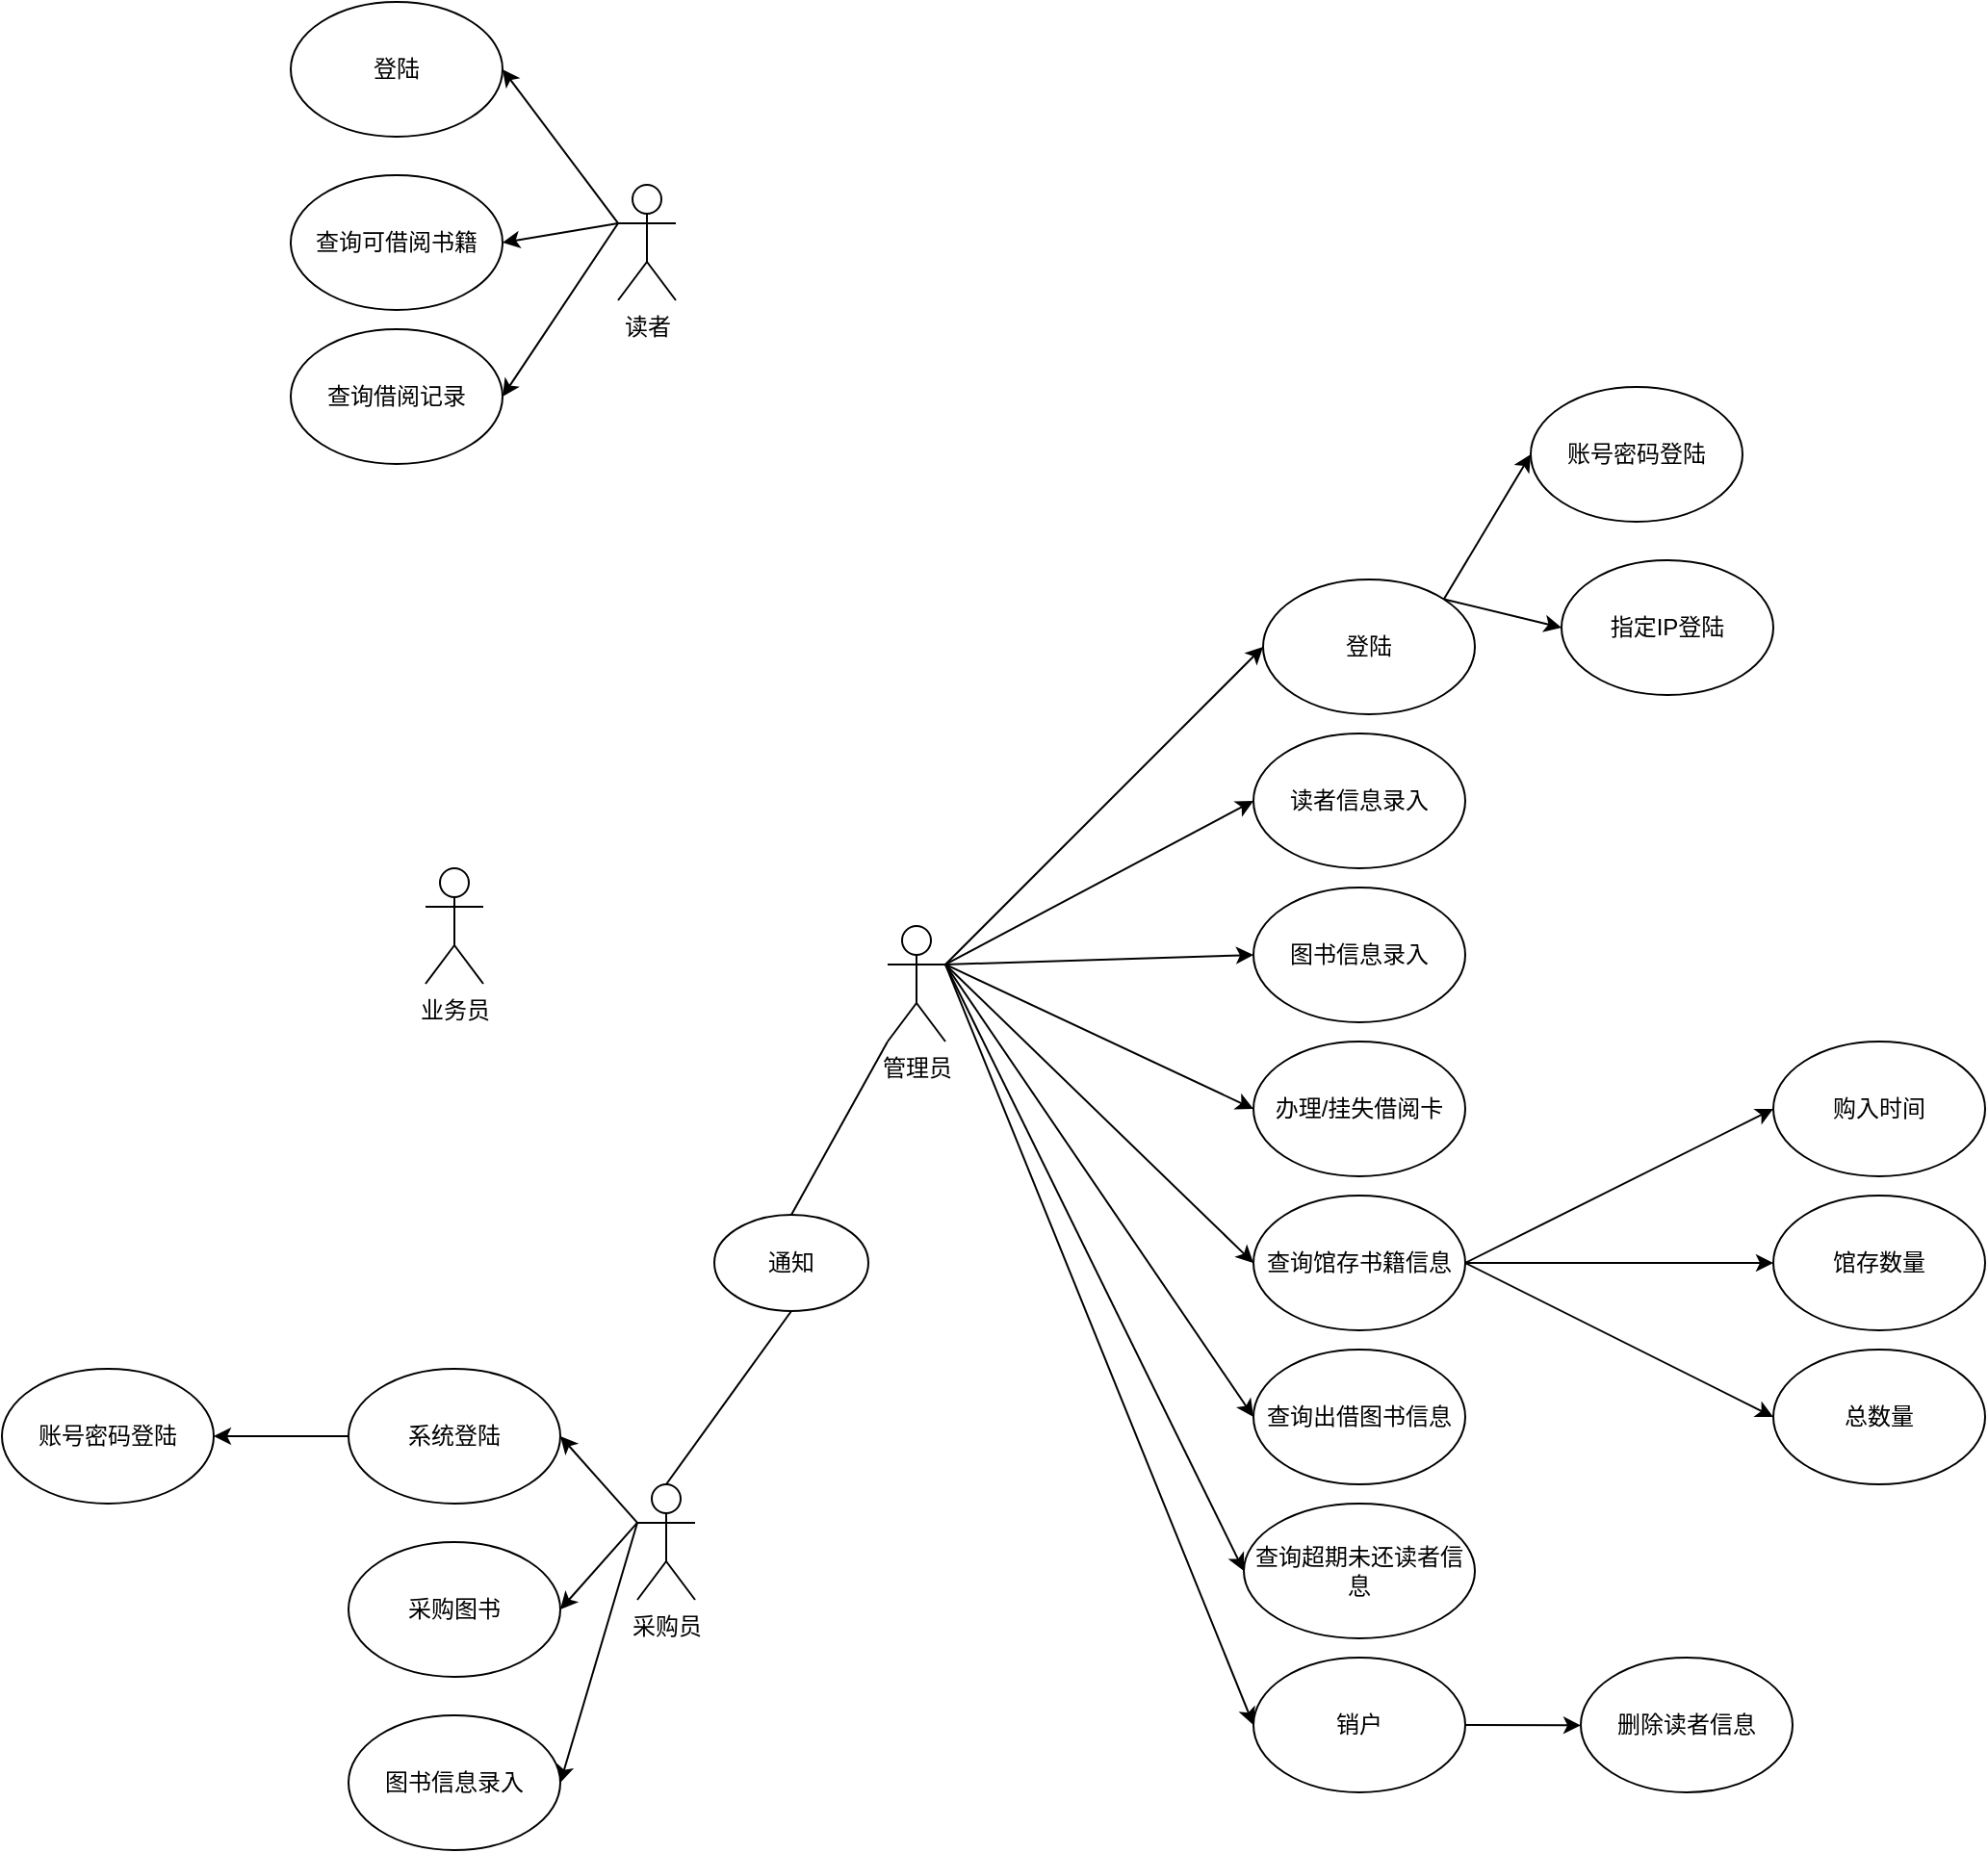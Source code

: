 <mxfile version="16.1.4" type="github">
  <diagram id="80j0F1YXQ1uQCyp6F15Q" name="Page-1">
    <mxGraphModel dx="1797" dy="1731" grid="1" gridSize="10" guides="1" tooltips="1" connect="1" arrows="1" fold="1" page="1" pageScale="1" pageWidth="827" pageHeight="1169" math="0" shadow="0">
      <root>
        <mxCell id="0" />
        <mxCell id="1" parent="0" />
        <mxCell id="3sZ_zzor51Z0Yk1SPtCf-10" style="orthogonalLoop=1;jettySize=auto;html=1;exitX=1;exitY=0.333;exitDx=0;exitDy=0;exitPerimeter=0;entryX=0;entryY=0.5;entryDx=0;entryDy=0;" edge="1" parent="1" source="3sZ_zzor51Z0Yk1SPtCf-1" target="3sZ_zzor51Z0Yk1SPtCf-2">
          <mxGeometry relative="1" as="geometry" />
        </mxCell>
        <mxCell id="3sZ_zzor51Z0Yk1SPtCf-11" style="orthogonalLoop=1;jettySize=auto;html=1;exitX=1;exitY=0.333;exitDx=0;exitDy=0;exitPerimeter=0;entryX=0;entryY=0.5;entryDx=0;entryDy=0;" edge="1" parent="1" source="3sZ_zzor51Z0Yk1SPtCf-1" target="3sZ_zzor51Z0Yk1SPtCf-3">
          <mxGeometry relative="1" as="geometry" />
        </mxCell>
        <mxCell id="3sZ_zzor51Z0Yk1SPtCf-12" style="orthogonalLoop=1;jettySize=auto;html=1;exitX=1;exitY=0.333;exitDx=0;exitDy=0;exitPerimeter=0;entryX=0;entryY=0.5;entryDx=0;entryDy=0;" edge="1" parent="1" source="3sZ_zzor51Z0Yk1SPtCf-1" target="3sZ_zzor51Z0Yk1SPtCf-4">
          <mxGeometry relative="1" as="geometry" />
        </mxCell>
        <mxCell id="3sZ_zzor51Z0Yk1SPtCf-13" style="orthogonalLoop=1;jettySize=auto;html=1;exitX=1;exitY=0.333;exitDx=0;exitDy=0;exitPerimeter=0;entryX=0;entryY=0.5;entryDx=0;entryDy=0;" edge="1" parent="1" source="3sZ_zzor51Z0Yk1SPtCf-1" target="3sZ_zzor51Z0Yk1SPtCf-5">
          <mxGeometry relative="1" as="geometry" />
        </mxCell>
        <mxCell id="3sZ_zzor51Z0Yk1SPtCf-14" style="edgeStyle=none;orthogonalLoop=1;jettySize=auto;html=1;exitX=1;exitY=0.333;exitDx=0;exitDy=0;exitPerimeter=0;entryX=0;entryY=0.5;entryDx=0;entryDy=0;" edge="1" parent="1" source="3sZ_zzor51Z0Yk1SPtCf-1" target="3sZ_zzor51Z0Yk1SPtCf-6">
          <mxGeometry relative="1" as="geometry" />
        </mxCell>
        <mxCell id="3sZ_zzor51Z0Yk1SPtCf-15" style="edgeStyle=none;orthogonalLoop=1;jettySize=auto;html=1;exitX=1;exitY=0.333;exitDx=0;exitDy=0;exitPerimeter=0;entryX=0;entryY=0.5;entryDx=0;entryDy=0;" edge="1" parent="1" source="3sZ_zzor51Z0Yk1SPtCf-1" target="3sZ_zzor51Z0Yk1SPtCf-7">
          <mxGeometry relative="1" as="geometry" />
        </mxCell>
        <mxCell id="3sZ_zzor51Z0Yk1SPtCf-23" style="edgeStyle=none;orthogonalLoop=1;jettySize=auto;html=1;exitX=1;exitY=0.333;exitDx=0;exitDy=0;exitPerimeter=0;entryX=0;entryY=0.5;entryDx=0;entryDy=0;" edge="1" parent="1" source="3sZ_zzor51Z0Yk1SPtCf-1" target="3sZ_zzor51Z0Yk1SPtCf-22">
          <mxGeometry relative="1" as="geometry" />
        </mxCell>
        <mxCell id="3sZ_zzor51Z0Yk1SPtCf-25" style="edgeStyle=none;orthogonalLoop=1;jettySize=auto;html=1;exitX=1;exitY=0.333;exitDx=0;exitDy=0;exitPerimeter=0;entryX=0;entryY=0.5;entryDx=0;entryDy=0;" edge="1" parent="1" source="3sZ_zzor51Z0Yk1SPtCf-1" target="3sZ_zzor51Z0Yk1SPtCf-24">
          <mxGeometry relative="1" as="geometry" />
        </mxCell>
        <mxCell id="3sZ_zzor51Z0Yk1SPtCf-1" value="管理员" style="shape=umlActor;verticalLabelPosition=bottom;verticalAlign=top;html=1;outlineConnect=0;" vertex="1" parent="1">
          <mxGeometry x="80" y="110" width="30" height="60" as="geometry" />
        </mxCell>
        <mxCell id="3sZ_zzor51Z0Yk1SPtCf-2" value="读者信息录入" style="ellipse;whiteSpace=wrap;html=1;" vertex="1" parent="1">
          <mxGeometry x="270" y="10" width="110" height="70" as="geometry" />
        </mxCell>
        <mxCell id="3sZ_zzor51Z0Yk1SPtCf-3" value="图书信息录入" style="ellipse;whiteSpace=wrap;html=1;" vertex="1" parent="1">
          <mxGeometry x="270" y="90" width="110" height="70" as="geometry" />
        </mxCell>
        <mxCell id="3sZ_zzor51Z0Yk1SPtCf-4" value="办理/挂失借阅卡" style="ellipse;whiteSpace=wrap;html=1;" vertex="1" parent="1">
          <mxGeometry x="270" y="170" width="110" height="70" as="geometry" />
        </mxCell>
        <mxCell id="3sZ_zzor51Z0Yk1SPtCf-19" style="edgeStyle=none;orthogonalLoop=1;jettySize=auto;html=1;exitX=1;exitY=0.5;exitDx=0;exitDy=0;entryX=0;entryY=0.5;entryDx=0;entryDy=0;" edge="1" parent="1" source="3sZ_zzor51Z0Yk1SPtCf-5" target="3sZ_zzor51Z0Yk1SPtCf-16">
          <mxGeometry relative="1" as="geometry" />
        </mxCell>
        <mxCell id="3sZ_zzor51Z0Yk1SPtCf-20" style="edgeStyle=none;orthogonalLoop=1;jettySize=auto;html=1;exitX=1;exitY=0.5;exitDx=0;exitDy=0;entryX=0;entryY=0.5;entryDx=0;entryDy=0;" edge="1" parent="1" source="3sZ_zzor51Z0Yk1SPtCf-5" target="3sZ_zzor51Z0Yk1SPtCf-17">
          <mxGeometry relative="1" as="geometry" />
        </mxCell>
        <mxCell id="3sZ_zzor51Z0Yk1SPtCf-21" style="edgeStyle=none;orthogonalLoop=1;jettySize=auto;html=1;exitX=1;exitY=0.5;exitDx=0;exitDy=0;entryX=0;entryY=0.5;entryDx=0;entryDy=0;" edge="1" parent="1" source="3sZ_zzor51Z0Yk1SPtCf-5" target="3sZ_zzor51Z0Yk1SPtCf-18">
          <mxGeometry relative="1" as="geometry" />
        </mxCell>
        <mxCell id="3sZ_zzor51Z0Yk1SPtCf-5" value="查询馆存书籍信息" style="ellipse;whiteSpace=wrap;html=1;" vertex="1" parent="1">
          <mxGeometry x="270" y="250" width="110" height="70" as="geometry" />
        </mxCell>
        <mxCell id="3sZ_zzor51Z0Yk1SPtCf-6" value="查询出借图书信息" style="ellipse;whiteSpace=wrap;html=1;" vertex="1" parent="1">
          <mxGeometry x="270" y="330" width="110" height="70" as="geometry" />
        </mxCell>
        <mxCell id="3sZ_zzor51Z0Yk1SPtCf-7" value="查询超期未还读者信息" style="ellipse;whiteSpace=wrap;html=1;" vertex="1" parent="1">
          <mxGeometry x="265" y="410" width="120" height="70" as="geometry" />
        </mxCell>
        <mxCell id="3sZ_zzor51Z0Yk1SPtCf-16" value="购入时间" style="ellipse;whiteSpace=wrap;html=1;" vertex="1" parent="1">
          <mxGeometry x="540" y="170" width="110" height="70" as="geometry" />
        </mxCell>
        <mxCell id="3sZ_zzor51Z0Yk1SPtCf-17" value="馆存数量" style="ellipse;whiteSpace=wrap;html=1;" vertex="1" parent="1">
          <mxGeometry x="540" y="250" width="110" height="70" as="geometry" />
        </mxCell>
        <mxCell id="3sZ_zzor51Z0Yk1SPtCf-18" value="总数量" style="ellipse;whiteSpace=wrap;html=1;" vertex="1" parent="1">
          <mxGeometry x="540" y="330" width="110" height="70" as="geometry" />
        </mxCell>
        <mxCell id="3sZ_zzor51Z0Yk1SPtCf-31" style="edgeStyle=none;orthogonalLoop=1;jettySize=auto;html=1;exitX=1;exitY=0;exitDx=0;exitDy=0;entryX=0;entryY=0.5;entryDx=0;entryDy=0;" edge="1" parent="1" source="3sZ_zzor51Z0Yk1SPtCf-22" target="3sZ_zzor51Z0Yk1SPtCf-29">
          <mxGeometry relative="1" as="geometry" />
        </mxCell>
        <mxCell id="3sZ_zzor51Z0Yk1SPtCf-32" style="edgeStyle=none;orthogonalLoop=1;jettySize=auto;html=1;exitX=1;exitY=0;exitDx=0;exitDy=0;entryX=0;entryY=0.5;entryDx=0;entryDy=0;" edge="1" parent="1" source="3sZ_zzor51Z0Yk1SPtCf-22" target="3sZ_zzor51Z0Yk1SPtCf-30">
          <mxGeometry relative="1" as="geometry" />
        </mxCell>
        <mxCell id="3sZ_zzor51Z0Yk1SPtCf-22" value="登陆" style="ellipse;whiteSpace=wrap;html=1;" vertex="1" parent="1">
          <mxGeometry x="275" y="-70" width="110" height="70" as="geometry" />
        </mxCell>
        <mxCell id="3sZ_zzor51Z0Yk1SPtCf-26" style="edgeStyle=none;orthogonalLoop=1;jettySize=auto;html=1;exitX=1;exitY=0.5;exitDx=0;exitDy=0;" edge="1" parent="1" source="3sZ_zzor51Z0Yk1SPtCf-24">
          <mxGeometry relative="1" as="geometry">
            <mxPoint x="440" y="525.19" as="targetPoint" />
          </mxGeometry>
        </mxCell>
        <mxCell id="3sZ_zzor51Z0Yk1SPtCf-24" value="销户" style="ellipse;whiteSpace=wrap;html=1;" vertex="1" parent="1">
          <mxGeometry x="270" y="490" width="110" height="70" as="geometry" />
        </mxCell>
        <mxCell id="3sZ_zzor51Z0Yk1SPtCf-27" value="删除读者信息" style="ellipse;whiteSpace=wrap;html=1;" vertex="1" parent="1">
          <mxGeometry x="440" y="490" width="110" height="70" as="geometry" />
        </mxCell>
        <mxCell id="3sZ_zzor51Z0Yk1SPtCf-36" style="edgeStyle=none;orthogonalLoop=1;jettySize=auto;html=1;exitX=0;exitY=0.333;exitDx=0;exitDy=0;exitPerimeter=0;entryX=1;entryY=0.5;entryDx=0;entryDy=0;" edge="1" parent="1" source="3sZ_zzor51Z0Yk1SPtCf-28" target="3sZ_zzor51Z0Yk1SPtCf-35">
          <mxGeometry relative="1" as="geometry" />
        </mxCell>
        <mxCell id="3sZ_zzor51Z0Yk1SPtCf-37" style="edgeStyle=none;orthogonalLoop=1;jettySize=auto;html=1;exitX=0;exitY=0.333;exitDx=0;exitDy=0;exitPerimeter=0;entryX=1;entryY=0.5;entryDx=0;entryDy=0;" edge="1" parent="1" source="3sZ_zzor51Z0Yk1SPtCf-28" target="3sZ_zzor51Z0Yk1SPtCf-33">
          <mxGeometry relative="1" as="geometry" />
        </mxCell>
        <mxCell id="3sZ_zzor51Z0Yk1SPtCf-38" style="edgeStyle=none;orthogonalLoop=1;jettySize=auto;html=1;exitX=0;exitY=0.333;exitDx=0;exitDy=0;exitPerimeter=0;entryX=1;entryY=0.5;entryDx=0;entryDy=0;" edge="1" parent="1" source="3sZ_zzor51Z0Yk1SPtCf-28" target="3sZ_zzor51Z0Yk1SPtCf-34">
          <mxGeometry relative="1" as="geometry" />
        </mxCell>
        <mxCell id="3sZ_zzor51Z0Yk1SPtCf-28" value="采购员" style="shape=umlActor;verticalLabelPosition=bottom;verticalAlign=top;html=1;outlineConnect=0;" vertex="1" parent="1">
          <mxGeometry x="-50" y="400" width="30" height="60" as="geometry" />
        </mxCell>
        <mxCell id="3sZ_zzor51Z0Yk1SPtCf-29" value="账号密码登陆" style="ellipse;whiteSpace=wrap;html=1;" vertex="1" parent="1">
          <mxGeometry x="414" y="-170" width="110" height="70" as="geometry" />
        </mxCell>
        <mxCell id="3sZ_zzor51Z0Yk1SPtCf-30" value="指定IP登陆" style="ellipse;whiteSpace=wrap;html=1;" vertex="1" parent="1">
          <mxGeometry x="430" y="-80" width="110" height="70" as="geometry" />
        </mxCell>
        <mxCell id="3sZ_zzor51Z0Yk1SPtCf-33" value="采购图书" style="ellipse;whiteSpace=wrap;html=1;" vertex="1" parent="1">
          <mxGeometry x="-200" y="430" width="110" height="70" as="geometry" />
        </mxCell>
        <mxCell id="3sZ_zzor51Z0Yk1SPtCf-34" value="图书信息录入" style="ellipse;whiteSpace=wrap;html=1;" vertex="1" parent="1">
          <mxGeometry x="-200" y="520" width="110" height="70" as="geometry" />
        </mxCell>
        <mxCell id="3sZ_zzor51Z0Yk1SPtCf-46" style="edgeStyle=none;orthogonalLoop=1;jettySize=auto;html=1;exitX=0;exitY=0.5;exitDx=0;exitDy=0;entryX=1;entryY=0.5;entryDx=0;entryDy=0;endArrow=classic;endFill=1;" edge="1" parent="1" source="3sZ_zzor51Z0Yk1SPtCf-35" target="3sZ_zzor51Z0Yk1SPtCf-45">
          <mxGeometry relative="1" as="geometry" />
        </mxCell>
        <mxCell id="3sZ_zzor51Z0Yk1SPtCf-35" value="系统登陆" style="ellipse;whiteSpace=wrap;html=1;" vertex="1" parent="1">
          <mxGeometry x="-200" y="340" width="110" height="70" as="geometry" />
        </mxCell>
        <mxCell id="3sZ_zzor51Z0Yk1SPtCf-39" value="通知" style="ellipse;whiteSpace=wrap;html=1;" vertex="1" parent="1">
          <mxGeometry x="-10" y="260" width="80" height="50" as="geometry" />
        </mxCell>
        <mxCell id="3sZ_zzor51Z0Yk1SPtCf-42" value="" style="endArrow=none;html=1;exitX=0.5;exitY=0;exitDx=0;exitDy=0;exitPerimeter=0;entryX=0.5;entryY=1;entryDx=0;entryDy=0;" edge="1" parent="1" source="3sZ_zzor51Z0Yk1SPtCf-28" target="3sZ_zzor51Z0Yk1SPtCf-39">
          <mxGeometry width="50" height="50" relative="1" as="geometry">
            <mxPoint y="390" as="sourcePoint" />
            <mxPoint x="50" y="340" as="targetPoint" />
          </mxGeometry>
        </mxCell>
        <mxCell id="3sZ_zzor51Z0Yk1SPtCf-43" value="" style="endArrow=none;html=1;exitX=0.5;exitY=0;exitDx=0;exitDy=0;entryX=0;entryY=1;entryDx=0;entryDy=0;entryPerimeter=0;" edge="1" parent="1" source="3sZ_zzor51Z0Yk1SPtCf-39" target="3sZ_zzor51Z0Yk1SPtCf-1">
          <mxGeometry width="50" height="50" relative="1" as="geometry">
            <mxPoint x="30" y="330" as="sourcePoint" />
            <mxPoint x="80" y="280" as="targetPoint" />
          </mxGeometry>
        </mxCell>
        <mxCell id="3sZ_zzor51Z0Yk1SPtCf-44" value="业务员" style="shape=umlActor;verticalLabelPosition=bottom;verticalAlign=top;html=1;outlineConnect=0;" vertex="1" parent="1">
          <mxGeometry x="-160" y="80" width="30" height="60" as="geometry" />
        </mxCell>
        <mxCell id="3sZ_zzor51Z0Yk1SPtCf-45" value="账号密码登陆" style="ellipse;whiteSpace=wrap;html=1;" vertex="1" parent="1">
          <mxGeometry x="-380" y="340" width="110" height="70" as="geometry" />
        </mxCell>
        <mxCell id="3sZ_zzor51Z0Yk1SPtCf-52" style="edgeStyle=none;orthogonalLoop=1;jettySize=auto;html=1;exitX=0;exitY=0.333;exitDx=0;exitDy=0;exitPerimeter=0;entryX=1;entryY=0.5;entryDx=0;entryDy=0;endArrow=classic;endFill=1;" edge="1" parent="1" source="3sZ_zzor51Z0Yk1SPtCf-48" target="3sZ_zzor51Z0Yk1SPtCf-49">
          <mxGeometry relative="1" as="geometry" />
        </mxCell>
        <mxCell id="3sZ_zzor51Z0Yk1SPtCf-53" style="edgeStyle=none;orthogonalLoop=1;jettySize=auto;html=1;exitX=0;exitY=0.333;exitDx=0;exitDy=0;exitPerimeter=0;entryX=1;entryY=0.5;entryDx=0;entryDy=0;endArrow=classic;endFill=1;" edge="1" parent="1" source="3sZ_zzor51Z0Yk1SPtCf-48" target="3sZ_zzor51Z0Yk1SPtCf-50">
          <mxGeometry relative="1" as="geometry" />
        </mxCell>
        <mxCell id="3sZ_zzor51Z0Yk1SPtCf-54" style="edgeStyle=none;orthogonalLoop=1;jettySize=auto;html=1;exitX=0;exitY=0.333;exitDx=0;exitDy=0;exitPerimeter=0;entryX=1;entryY=0.5;entryDx=0;entryDy=0;endArrow=classic;endFill=1;" edge="1" parent="1" source="3sZ_zzor51Z0Yk1SPtCf-48" target="3sZ_zzor51Z0Yk1SPtCf-51">
          <mxGeometry relative="1" as="geometry" />
        </mxCell>
        <mxCell id="3sZ_zzor51Z0Yk1SPtCf-48" value="读者" style="shape=umlActor;verticalLabelPosition=bottom;verticalAlign=top;html=1;outlineConnect=0;" vertex="1" parent="1">
          <mxGeometry x="-60" y="-275" width="30" height="60" as="geometry" />
        </mxCell>
        <mxCell id="3sZ_zzor51Z0Yk1SPtCf-49" value="登陆" style="ellipse;whiteSpace=wrap;html=1;" vertex="1" parent="1">
          <mxGeometry x="-230" y="-370" width="110" height="70" as="geometry" />
        </mxCell>
        <mxCell id="3sZ_zzor51Z0Yk1SPtCf-50" value="查询可借阅书籍" style="ellipse;whiteSpace=wrap;html=1;" vertex="1" parent="1">
          <mxGeometry x="-230" y="-280" width="110" height="70" as="geometry" />
        </mxCell>
        <mxCell id="3sZ_zzor51Z0Yk1SPtCf-51" value="查询借阅记录" style="ellipse;whiteSpace=wrap;html=1;" vertex="1" parent="1">
          <mxGeometry x="-230" y="-200" width="110" height="70" as="geometry" />
        </mxCell>
      </root>
    </mxGraphModel>
  </diagram>
</mxfile>
